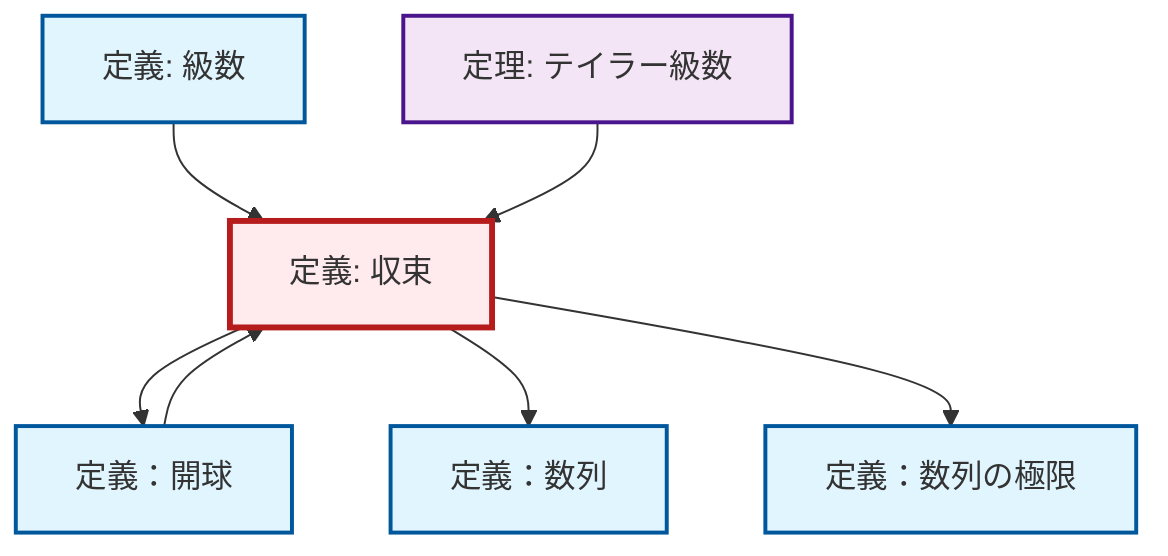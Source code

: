 graph TD
    classDef definition fill:#e1f5fe,stroke:#01579b,stroke-width:2px
    classDef theorem fill:#f3e5f5,stroke:#4a148c,stroke-width:2px
    classDef axiom fill:#fff3e0,stroke:#e65100,stroke-width:2px
    classDef example fill:#e8f5e9,stroke:#1b5e20,stroke-width:2px
    classDef current fill:#ffebee,stroke:#b71c1c,stroke-width:3px
    thm-taylor-series["定理: テイラー級数"]:::theorem
    def-convergence["定義: 収束"]:::definition
    def-series["定義: 級数"]:::definition
    def-open-ball["定義：開球"]:::definition
    def-sequence["定義：数列"]:::definition
    def-limit["定義：数列の極限"]:::definition
    def-series --> def-convergence
    def-convergence --> def-open-ball
    def-convergence --> def-sequence
    def-open-ball --> def-convergence
    thm-taylor-series --> def-convergence
    def-convergence --> def-limit
    class def-convergence current